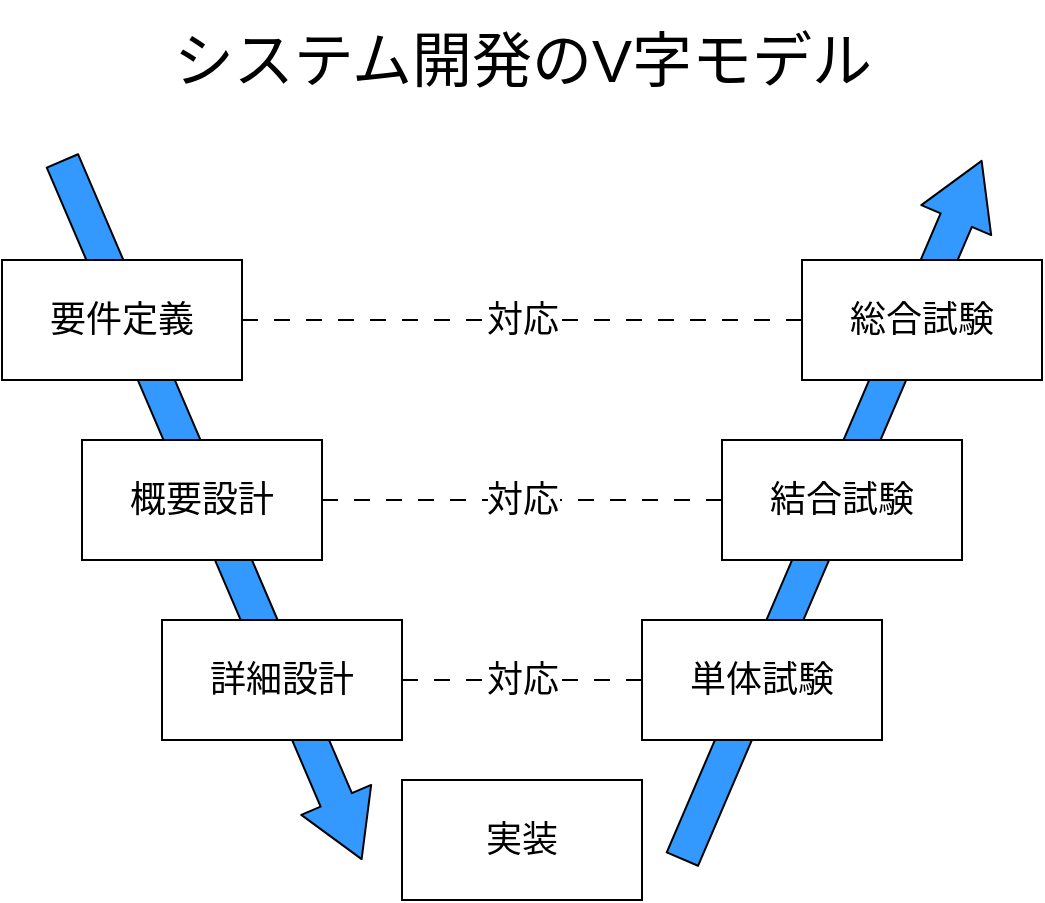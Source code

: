 <mxfile>
    <diagram id="NQmDM4zYbcRRT2PgJNBt" name="ページ1">
        <mxGraphModel dx="731" dy="779" grid="1" gridSize="10" guides="1" tooltips="1" connect="1" arrows="1" fold="1" page="1" pageScale="1" pageWidth="1100" pageHeight="850" background="none" math="0" shadow="0">
            <root>
                <mxCell id="0"/>
                <mxCell id="1" parent="0"/>
                <mxCell id="12" value="" style="shape=flexArrow;endArrow=classic;html=1;width=17;endSize=10.4;fillColor=#3399FF;" edge="1" parent="1">
                    <mxGeometry width="50" height="50" relative="1" as="geometry">
                        <mxPoint x="400" y="430" as="sourcePoint"/>
                        <mxPoint x="550" y="80" as="targetPoint"/>
                    </mxGeometry>
                </mxCell>
                <mxCell id="11" value="" style="shape=flexArrow;endArrow=classic;html=1;width=17;endSize=10.4;fillColor=#3399FF;" edge="1" parent="1">
                    <mxGeometry width="50" height="50" relative="1" as="geometry">
                        <mxPoint x="90" y="80" as="sourcePoint"/>
                        <mxPoint x="240" y="430" as="targetPoint"/>
                    </mxGeometry>
                </mxCell>
                <mxCell id="20" style="edgeStyle=none;html=1;exitX=1;exitY=0.5;exitDx=0;exitDy=0;entryX=0;entryY=0.5;entryDx=0;entryDy=0;fontSize=18;endArrow=none;endFill=0;fillColor=#3399FF;dashed=1;dashPattern=8 8;" edge="1" parent="1" source="2" target="6">
                    <mxGeometry relative="1" as="geometry"/>
                </mxCell>
                <mxCell id="21" value="対応" style="edgeLabel;html=1;align=center;verticalAlign=middle;resizable=0;points=[];fontSize=18;" vertex="1" connectable="0" parent="20">
                    <mxGeometry x="0.143" y="-1" relative="1" as="geometry">
                        <mxPoint x="-20" y="-1" as="offset"/>
                    </mxGeometry>
                </mxCell>
                <mxCell id="2" value="&lt;font style=&quot;font-size: 18px;&quot;&gt;要件定義&lt;/font&gt;" style="rounded=0;whiteSpace=wrap;html=1;" vertex="1" parent="1">
                    <mxGeometry x="60" y="130" width="120" height="60" as="geometry"/>
                </mxCell>
                <mxCell id="18" style="edgeStyle=none;html=1;exitX=1;exitY=0.5;exitDx=0;exitDy=0;entryX=0;entryY=0.5;entryDx=0;entryDy=0;fontSize=18;endArrow=none;endFill=0;fillColor=#3399FF;dashed=1;dashPattern=8 8;" edge="1" parent="1" source="3" target="7">
                    <mxGeometry relative="1" as="geometry"/>
                </mxCell>
                <mxCell id="19" value="対応" style="edgeLabel;html=1;align=center;verticalAlign=middle;resizable=0;points=[];fontSize=18;" vertex="1" connectable="0" parent="18">
                    <mxGeometry x="0.14" y="-1" relative="1" as="geometry">
                        <mxPoint x="-14" y="-1" as="offset"/>
                    </mxGeometry>
                </mxCell>
                <mxCell id="3" value="&lt;font style=&quot;font-size: 18px;&quot;&gt;概要設計&lt;/font&gt;" style="rounded=0;whiteSpace=wrap;html=1;" vertex="1" parent="1">
                    <mxGeometry x="100" y="220" width="120" height="60" as="geometry"/>
                </mxCell>
                <mxCell id="14" style="edgeStyle=none;html=1;exitX=1;exitY=0.5;exitDx=0;exitDy=0;entryX=0;entryY=0.5;entryDx=0;entryDy=0;fontSize=18;endArrow=none;endFill=0;fillColor=#3399FF;dashed=1;dashPattern=8 8;" edge="1" parent="1" source="4" target="8">
                    <mxGeometry relative="1" as="geometry"/>
                </mxCell>
                <mxCell id="15" value="対応" style="edgeLabel;html=1;align=center;verticalAlign=middle;resizable=0;points=[];fontSize=18;" vertex="1" connectable="0" parent="14">
                    <mxGeometry x="0.2" y="1" relative="1" as="geometry">
                        <mxPoint x="-12" y="1" as="offset"/>
                    </mxGeometry>
                </mxCell>
                <mxCell id="4" value="&lt;font style=&quot;font-size: 18px;&quot;&gt;詳細設計&lt;/font&gt;" style="rounded=0;whiteSpace=wrap;html=1;" vertex="1" parent="1">
                    <mxGeometry x="140" y="310" width="120" height="60" as="geometry"/>
                </mxCell>
                <mxCell id="5" value="&lt;font style=&quot;font-size: 18px;&quot;&gt;実装&lt;/font&gt;" style="rounded=0;whiteSpace=wrap;html=1;" vertex="1" parent="1">
                    <mxGeometry x="260" y="390" width="120" height="60" as="geometry"/>
                </mxCell>
                <mxCell id="6" value="&lt;font style=&quot;font-size: 18px;&quot;&gt;総合試験&lt;/font&gt;" style="rounded=0;whiteSpace=wrap;html=1;" vertex="1" parent="1">
                    <mxGeometry x="460" y="130" width="120" height="60" as="geometry"/>
                </mxCell>
                <mxCell id="7" value="&lt;font style=&quot;font-size: 18px;&quot;&gt;結合試験&lt;/font&gt;" style="rounded=0;whiteSpace=wrap;html=1;" vertex="1" parent="1">
                    <mxGeometry x="420" y="220" width="120" height="60" as="geometry"/>
                </mxCell>
                <mxCell id="8" value="&lt;font style=&quot;font-size: 18px;&quot;&gt;単体試験&lt;/font&gt;" style="rounded=0;whiteSpace=wrap;html=1;" vertex="1" parent="1">
                    <mxGeometry x="380" y="310" width="120" height="60" as="geometry"/>
                </mxCell>
                <mxCell id="22" value="&lt;font style=&quot;font-size: 30px;&quot;&gt;システム開発のV字モデル&lt;/font&gt;" style="text;html=1;strokeColor=none;fillColor=none;align=center;verticalAlign=middle;whiteSpace=wrap;rounded=0;fontSize=18;" vertex="1" parent="1">
                    <mxGeometry x="137.5" width="365" height="60" as="geometry"/>
                </mxCell>
            </root>
        </mxGraphModel>
    </diagram>
</mxfile>